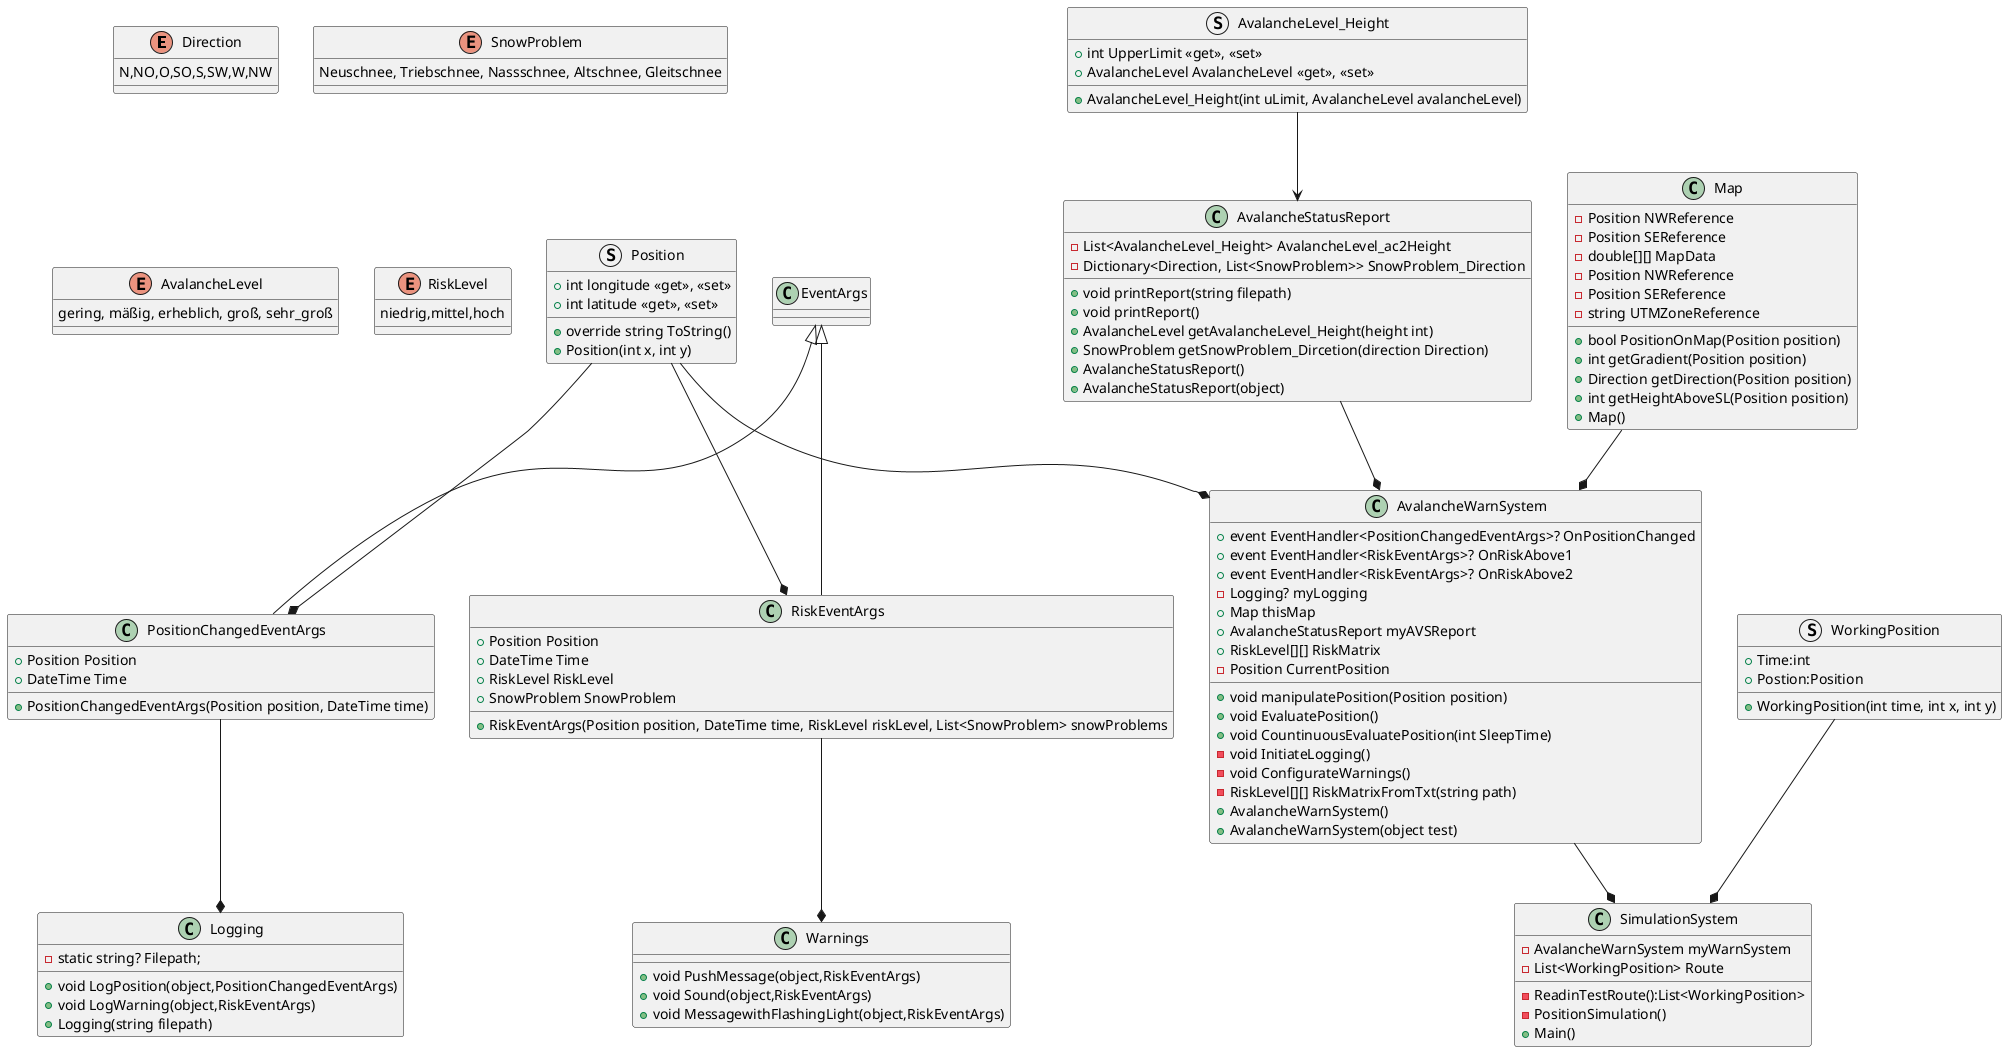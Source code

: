 @startuml ClassDiagram
enum Direction
{
    N,NO,O,SO,S,SW,W,NW
}

enum SnowProblem
{
    Neuschnee, Triebschnee, Nassschnee, Altschnee, Gleitschnee
}

enum AvalancheLevel
{
    gering, mäßig, erheblich, groß, sehr_groß
}

enum RiskLevel
{
    niedrig,mittel,hoch
}

struct Position
{
    + int longitude <<get>>, <<set>>
    + int latitude <<get>>, <<set>>
    + override string ToString()
    + Position(int x, int y)
}

struct AvalancheLevel_Height
{
    + int UpperLimit <<get>>, <<set>>
    + AvalancheLevel AvalancheLevel <<get>>, <<set>>
    + AvalancheLevel_Height(int uLimit, AvalancheLevel avalancheLevel)
}

class AvalancheStatusReport
{
    - List<AvalancheLevel_Height> AvalancheLevel_ac2Height
    - Dictionary<Direction, List<SnowProblem>> SnowProblem_Direction
    + void printReport(string filepath)
    + void printReport()
    + AvalancheLevel getAvalancheLevel_Height(height int)
    + SnowProblem getSnowProblem_Dircetion(direction Direction)
    + AvalancheStatusReport()
    + AvalancheStatusReport(object)
}

class Map
{
    - Position NWReference
    - Position SEReference
    - double[][] MapData
    - Position NWReference
    - Position SEReference
    - string UTMZoneReference
    + bool PositionOnMap(Position position)
    + int getGradient(Position position)
    + Direction getDirection(Position position)
    + int getHeightAboveSL(Position position)
    + Map()
}

class Warnings
{
    + void PushMessage(object,RiskEventArgs)
    + void Sound(object,RiskEventArgs)
    + void MessagewithFlashingLight(object,RiskEventArgs)
}

class Logging
{
    - static string? Filepath;
    + void LogPosition(object,PositionChangedEventArgs)
    + void LogWarning(object,RiskEventArgs)
    + Logging(string filepath)
}

class PositionChangedEventArgs
{
    + Position Position
    + DateTime Time
    + PositionChangedEventArgs(Position position, DateTime time)
}

class RiskEventArgs
{
    + Position Position
    + DateTime Time
    + RiskLevel RiskLevel
    + SnowProblem SnowProblem
    + RiskEventArgs(Position position, DateTime time, RiskLevel riskLevel, List<SnowProblem> snowProblems
}

class AvalancheWarnSystem
{
    + event EventHandler<PositionChangedEventArgs>? OnPositionChanged
    + event EventHandler<RiskEventArgs>? OnRiskAbove1
    + event EventHandler<RiskEventArgs>? OnRiskAbove2
    - Logging? myLogging
    + Map thisMap
    + AvalancheStatusReport myAVSReport
    + RiskLevel[][] RiskMatrix
    - Position CurrentPosition 
    + void manipulatePosition(Position position)
    + void EvaluatePosition()
    + void CountinuousEvaluatePosition(int SleepTime)
    - void InitiateLogging()
    - void ConfigurateWarnings()
    - RiskLevel[][] RiskMatrixFromTxt(string path)
    + AvalancheWarnSystem()
    + AvalancheWarnSystem(object test)
}

struct WorkingPosition
{
    + Time:int
    + Postion:Position
    + WorkingPosition(int time, int x, int y)    
}
class SimulationSystem
{
    - AvalancheWarnSystem myWarnSystem
    - List<WorkingPosition> Route
    - ReadinTestRoute():List<WorkingPosition>
    - PositionSimulation()
    + Main()
}

RiskEventArgs --* Warnings
PositionChangedEventArgs --* Logging
EventArgs <|-- RiskEventArgs
EventArgs <|-- PositionChangedEventArgs
AvalancheLevel_Height --> AvalancheStatusReport
Position --* RiskEventArgs
Position --* PositionChangedEventArgs
Position --* AvalancheWarnSystem
AvalancheStatusReport --* AvalancheWarnSystem
Map --* AvalancheWarnSystem
AvalancheWarnSystem --* SimulationSystem
WorkingPosition --* SimulationSystem

@enduml
